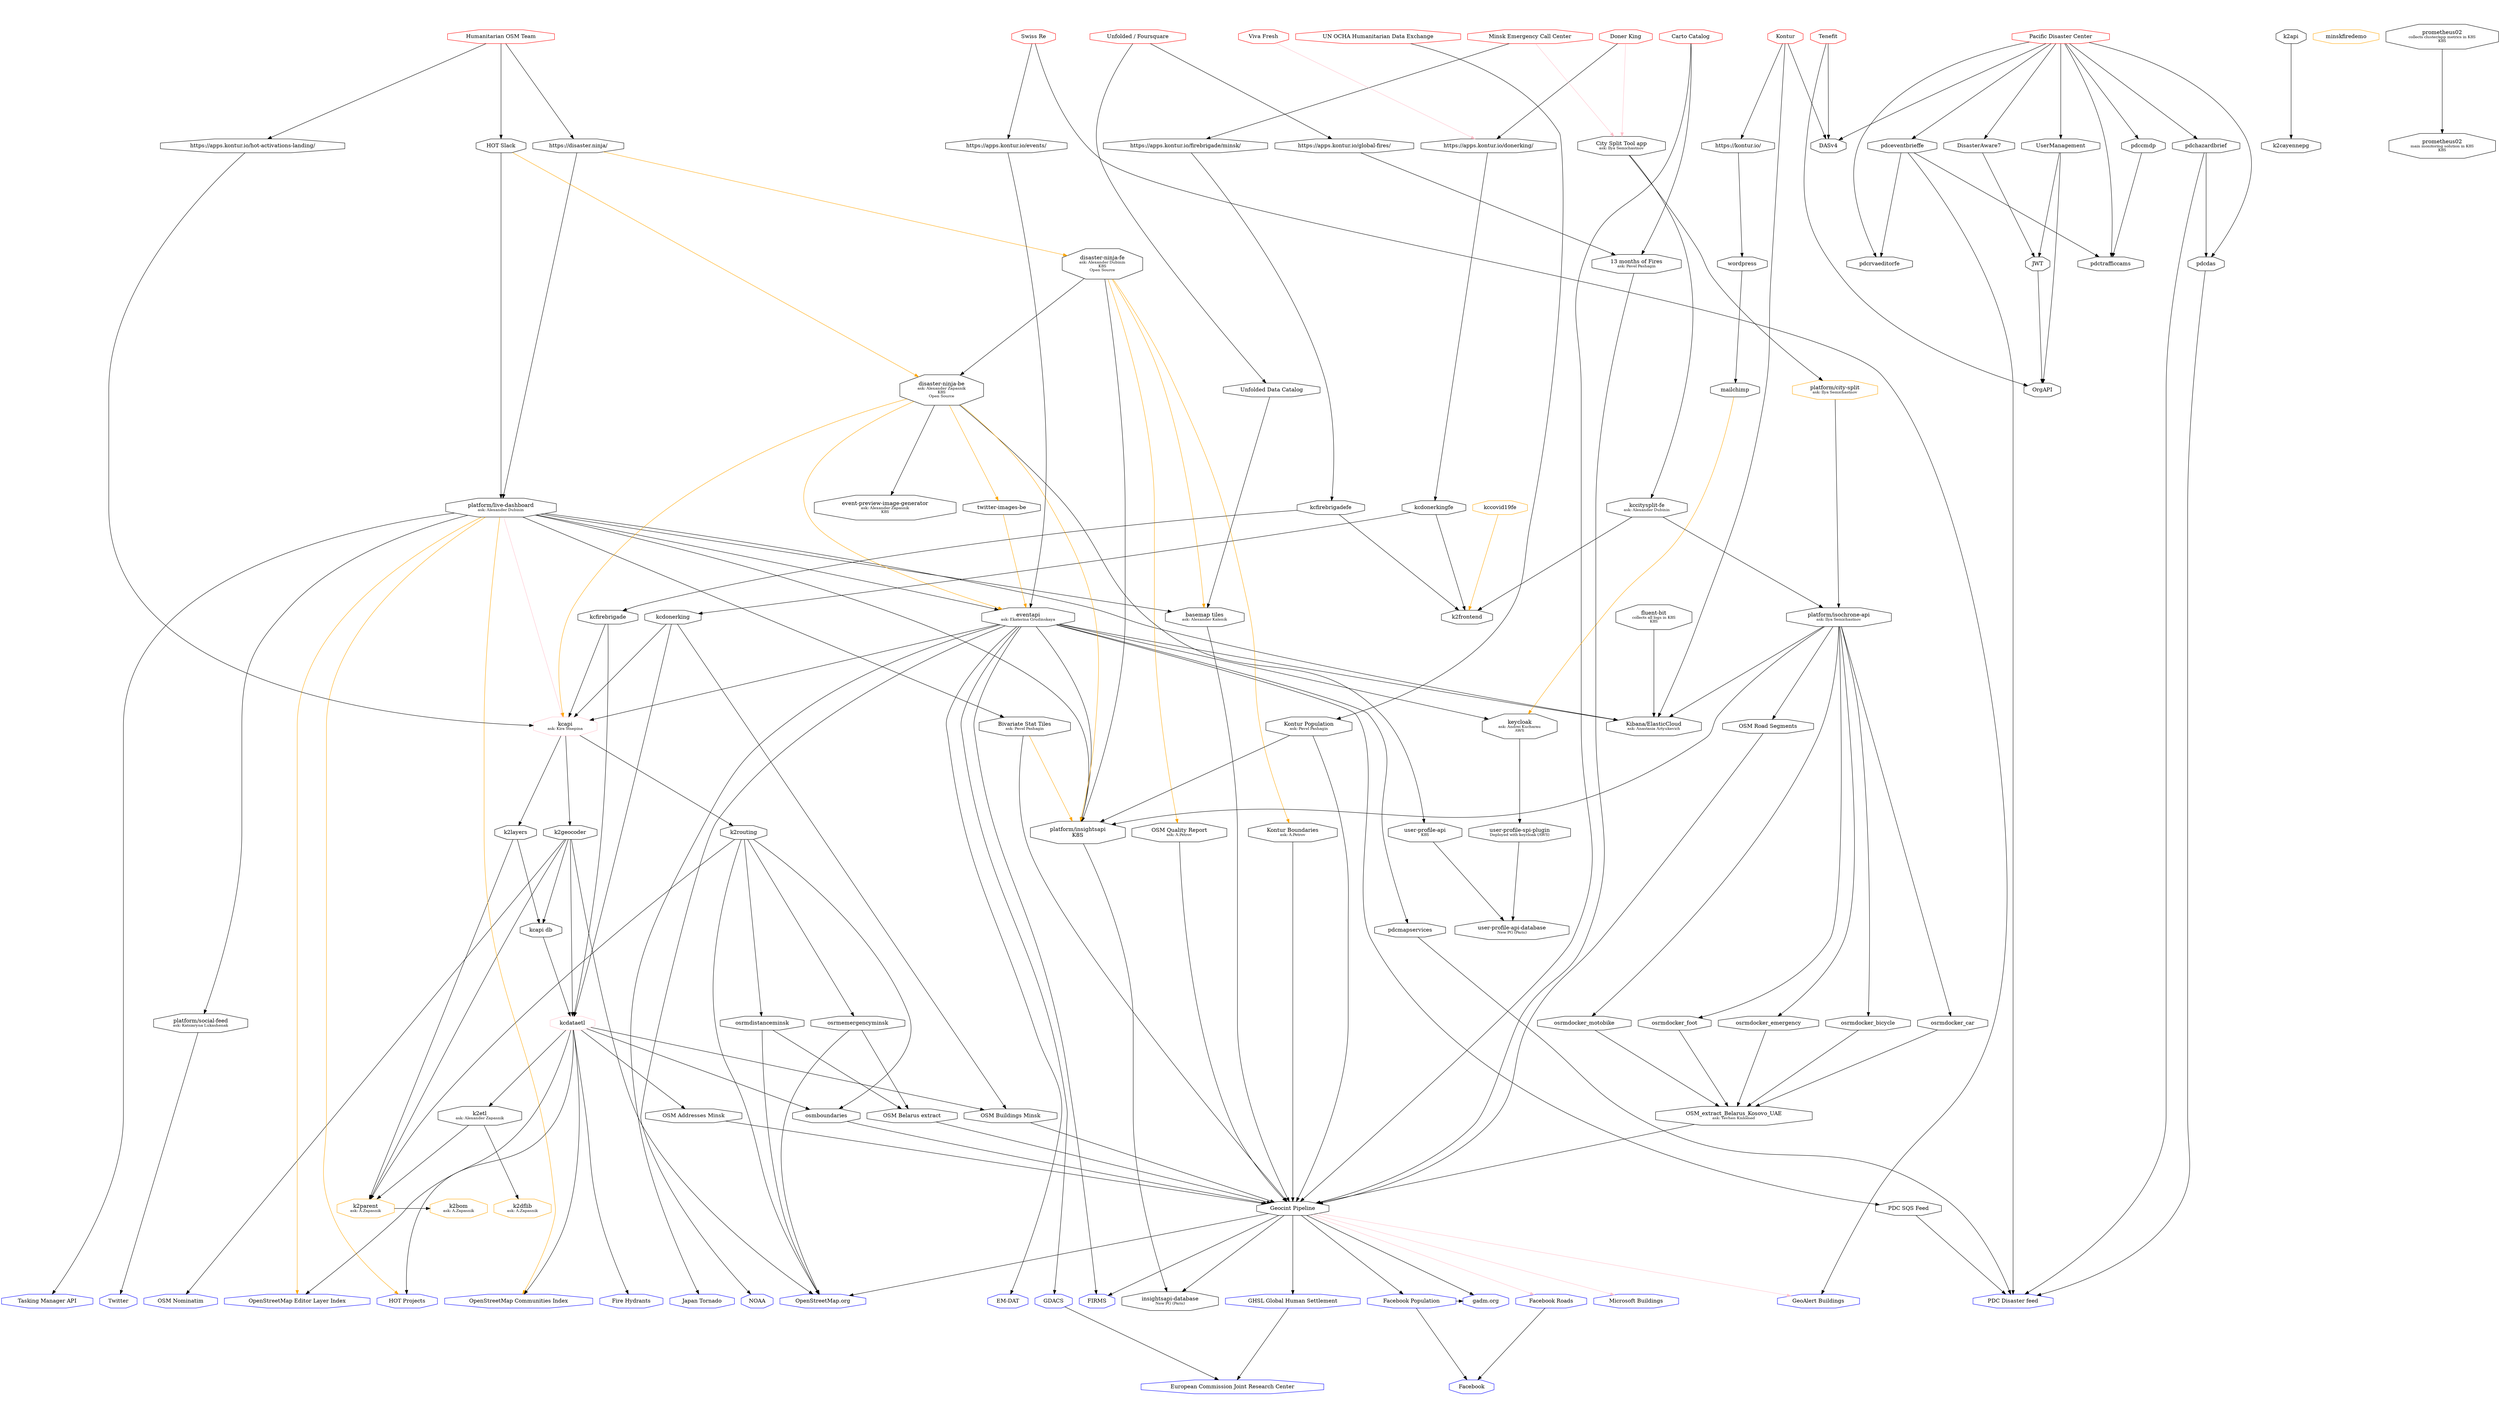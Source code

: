 digraph {
    ratio=0.5625
    #ratio=0.7
    #ratio=1.0407 // 1993:1915
    #ratio=1.42
    maxiter=10000
    #compound=true;
    newrank=true
    edge[minlen=1,weight=1]
    node[shape=octagon]
    // customers
    {
        rank=same;
        HOT [label="Humanitarian OSM Team",color=red]
        PDC [label="Pacific Disaster Center",color=red]
        Tenefit [label="Tenefit",color=red]
        SwissRe [label="Swiss Re",color=red]
        //Vianova [label="Vianova",color=red]
        DonerKing [label="Doner King",color=red]
        mchs [label="Minsk Emergency Call Center",color=red]
        HDX [label="UN OCHA Humanitarian Data Exchange",color=red]
        Kontur [label="Kontur",color=red]
        Vivafresh [label="Viva Fresh",color=red]
        Unfolded [label="Unfolded / Foursquare",color=red]
        cartocatalog [label="Carto Catalog", color=red] //updated 2021-10-08

 //       Craftco [label="craft.co",color=red] -- did not happen

    }
    // user facing
    // external
    {
        rank=same;
        osm [label="OpenStreetMap.org",color=blue]
        twitter [label="Twitter",color=blue]
        facebookpopulation [label="Facebook Population",color=blue]
        facebookroads [label="Facebook Roads",color=blue]
        msbuildings [label="Microsoft Buildings",color=blue]
        geoalertbuildings [label="GeoAlert Buildings",color=blue]
        gdacs [label="GDACS", color=blue]
        ghs [label="GHSL Global Human Settlement",color=blue]
        gadm [label="gadm.org",color=blue]
        hotactivations [label="HOT Projects",color=blue]
        osmlayers [label="OpenStreetMap Editor Layer Index",color=blue]
        osmcommunities [label="OpenStreetMap Communities Index",color=blue]
        pdcdisasters [label="PDC Disaster feed",color=blue]
        taskingmanagerapi [label="Tasking Manager API",color=blue] //new
        firms [label="FIRMS", color=blue] //new
        noaa [label="NOAA", color=blue] //new
        emdat [label="EM-DAT", color=blue] //new
        japantornado [label="Japan Tornado", color=blue] //new??
        firehydrants [label="Fire Hydrants", color=blue] //new
        osmnominatim [label="OSM Nominatim", color=blue]

    }

    {
        rank=same; //updated 2021-10-08
        k2parent [label=<k2parent<BR /><FONT POINT-SIZE="10">ask: A.Zapasnik</FONT>>];
        k2dflib [label=<k2dflib<BR /><FONT POINT-SIZE="10">ask: A.Zapasnik</FONT>>];
        k2bom [label=<k2bom<BR /><FONT POINT-SIZE="10">ask: A.Zapasnik</FONT>>];
    }

    {
        rank=same; //updated 2021-10-08
        osrmemergencyminsk
        osrmdistanceminsk
        osrmdocker_motobike
        osrmdocker_foot
        osrmdocker_emergency
        osrmdocker_bicycle
        osrmdocker_car


    }

    {
        rank=same
        kontur_boundaries [label=<Kontur Boundaries<BR /><FONT POINT-SIZE="10">ask: A.Petrov</FONT>>]
        OSM_quality_report [label=<OSM Quality Report<BR /><FONT POINT-SIZE="10">ask: A.Petrov</FONT>>]
        k2routing
        k2layers
        k2geocoder
    }

    k2geocoder -> osmnominatim
    livedashboard -> osmlayers [color=orange]
    livedashboard -> osmcommunities [color=orange]
    livedashboard -> hotactivations [color=orange]
    livedashboard -> kcapi [color=pink]
    livedashboard -> taskingmanagerapi//new


    "user-profile-api" [label=<user-profile-api<FONT POINT-SIZE="10"><BR />K8S</FONT>>]
    "user-profile-api-database" [label=<user-profile-api-database<FONT POINT-SIZE="10"><BR />New PG (Paris)</FONT>>]
    "user-profile-api" -> "user-profile-api-database"

    "user-profile-spi-plugin" [label=<user-profile-spi-plugin<FONT POINT-SIZE="10"><BR />Deployed with keycloak (AWS)</FONT>>]
    "user-profile-spi-plugin" -> "user-profile-api-database"

    keycloak -> "user-profile-spi-plugin"

    keycloak [label=<keycloak<BR /><FONT POINT-SIZE="10">ask: Andrei Kucharau<BR />AWS</FONT>>]
    eventapi -> keycloak
    mailchimp -> keycloak  [color=orange]

    bivariatestat -> insightsapi [color=orange]

    "basemap tiles"  [label=<basemap tiles<BR /><FONT POINT-SIZE="10">ask: Alexander Kalenik</FONT>>]
    "disaster-ninja-fe" -> "basemap tiles" [color=orange]
    livedashboard -> "basemap tiles" //according to A.Dubinin
    "basemap tiles" -> geocint



    "event-preview-image-generator" [label=<event-preview-image-generator<BR /><FONT POINT-SIZE="10">ask: Alexander Zapasnik<BR />K8S</FONT>>]

    "disaster-ninja-be" [label=<disaster-ninja-be<BR /><FONT POINT-SIZE="10">ask: Alexander Zapasnik<BR />K8S<BR />Open Source</FONT>>]
    "disaster-ninja-fe" [label=<disaster-ninja-fe<BR /><FONT POINT-SIZE="10">ask: Alexander Dubinin<BR />K8S<BR />Open Source</FONT>>]

    "disaster-ninja-fe" ->  "disaster-ninja-be"
    "disaster-ninja-fe" -> kontur_boundaries [color=orange] //updated 2021-10-08
    "disaster-ninja-fe" -> OSM_quality_report [color=orange] //updated 2021-10-08

    "disaster-ninja-be" -> "user-profile-api"
    "disaster-ninja-be" -> "event-preview-image-generator"
    "disaster-ninja-be" -> insightsapi [color=orange]//Accrding to Katya L
    "disaster-ninja-fe" -> insightsapi //according to Sasha Dubinin
    "disaster-ninja-be" -> kcapi [color=orange]
    "disaster-ninja-be" -> eventapi [color=orange]

    "disaster-ninja-be" -> "twitter-images-be" [color=orange]
    "twitter-images-be" -> eventapi [color=orange]

    "HOT Slack" -> "disaster-ninja-be" [color=orange]
    //"disaster-ninja-be" -> socialfeed

    disasterninja -> "disaster-ninja-fe" [color=orange]


    gdacs -> jrc
    ghs -> jrc
    facebookpopulation -> facebook
    facebookroads -> facebook
    SwissRe -> geoalertbuildings
    jrc [label="European Commission Joint Research Center",color=blue]
    facebook [label="Facebook",color=blue]
    {
        rank=same;
        donerkingapp [label="https://apps.kontur.io/donerking/"]
        disasterninja [label="https://disaster.ninja/"]
        eventapiprod [label="https://apps.kontur.io/events/"]
        //vianovamap [label="https://adhoc.kontur.io/vianovamap/",color=orange]
        mchsapp [label="https://apps.kontur.io/firebrigade/minsk/"]
        konturwebsite [label="https://kontur.io/"]
        globalfires [label="https://apps.kontur.io/global-fires/"]
        hotlandingpage [label="https://apps.kontur.io/hot-activations-landing/"]
        "HOT Slack"
        UserManagement
        DisasterAware7
        DASv4

    }
    HOT -> disasterninja
    HOT -> hotlandingpage //new
    HOT -> "HOT Slack"
    "HOT Slack" ->  livedashboard
    SwissRe -> eventapiprod
    //Craftco -> eventapiprod [color=pink]
    //Vianova -> vianovamap

    Unfolded -> globalfires
    Unfolded -> "Unfolded Data Catalog" //updated 2021-10-08
    "Unfolded Data Catalog" -> "basemap tiles" //updated 2021-10-08
    globalfires -> "13 months of Fires"
    "13 months of Fires"  [label=<13 months of Fires<BR /><FONT POINT-SIZE="10">ask: Pavel Pashagin</FONT>>]

    "13 months of Fires" -> geocint
    geocint -> firms

    cartocatalog -> "13 months of Fires"//updated 2021-10-08
    cartocatalog -> geocint //updated 2021-10-08

    livedashboard [label="platform/live-dashboard"][label=<platform/live-dashboard<BR /><FONT POINT-SIZE="10">ask: Alexander Dubinin</FONT>>]
    disasterninja -> livedashboard
    livedashboard -> eventapi
    /*livedashboard -> populationapi [color=pink]*/ //new delete
    livedashboard -> insightsapi //new
    eventapiprod -> eventapi
    hotlandingpage -> kcapi //new
    socialfeed [label="platform/social-feed"][label=<platform/social-feed<BR /><FONT POINT-SIZE="10">ask: Katsiaryna Lukashenak</FONT>>]
    livedashboard -> socialfeed
    socialfeed -> twitter
    CSTAPP [label=<City Split Tool app<BR /><FONT POINT-SIZE="10">ask: Ilya Semichastnov</FONT>>]
    mchs -> CSTAPP[color=pink]
    DonerKing -> CSTAPP [color=pink]
    citysplit [label="platform/city-split",color=orange][label=<platform/city-split<BR /><FONT POINT-SIZE="10">ask: Ilya Semichastnov</FONT>>]

    CSTAPP -> citysplit
    isochroneapi [label=<platform/isochrone-api<BR /><FONT POINT-SIZE="10">ask: Ilya Semichastnov</FONT>>]
    citysplit -> isochroneapi
    insightsapi [label=<platform/insightsapi<BR />K8S>] //new
    insightsapi -> "insightsapi-database"
    "insightsapi-database" [label=<insightsapi-database<FONT POINT-SIZE="10"><BR />New PG (Paris)</FONT>>]
    /*populationapi [label="platform/population-api"]
    isochroneapi -> populationapi
    populationapi -> konturpopulation*/
    //insightsapi -> konturpopulation //new
    konturpopulation -> insightsapi // updated 2021-10-08
    isochroneapi -> insightsapi //new

    //insightsapi -> k2etl //new ??-no connection according to A.Kalenik
    eventapi -> insightsapi //new
    isochroneapi -> osmroadsegments
    osmroadsegments -> geocint
    buildingsminsk -> geocint
    addressesminsk -> geocint
    {
    // Global datasets
        rank=same;
        bivariatestat [label="Bivariate Stat Tiles"] [label=<Bivariate Stat Tiles<BR /><FONT POINT-SIZE="10">ask: Pavel Pashagin</FONT>>]
        osmroadsegments [label="OSM Road Segments"]
        konturpopulation [label=<Kontur Population<BR /><FONT POINT-SIZE="10">ask: Pavel Pashagin</FONT>>]

    }
    {
    // Minsk datasets
        rank=same;
        addressesminsk [label="OSM Addresses Minsk"]
        buildingsminsk [label="OSM Buildings Minsk"]
        belarusosmpbf [label="OSM Belarus extract"]
        pdsdataset  [label=<OSM_extract_Belarus_Kosovo_UAE<BR /><FONT POINT-SIZE="10">ask: Yevhen Kislomed</FONT>>]//Area of interest updated 2021-10-08

    }
    livedashboard -> bivariatestat
    bivariatestat -> geocint
    belarusosmpbf -> geocint
    pdsdataset -> geocint //updated 2021-10-08
        osrmdocker_foot -> pdsdataset //updated 2021-10-08
    osrmdocker_bicycle -> pdsdataset //updated 2021-10-08
    osrmdocker_car -> pdsdataset //updated 2021-10-08
    osrmdocker_emergency -> pdsdataset //updated 2021-10-08
    osrmdocker_motobike -> pdsdataset //updated 2021-10-08
    isochroneapi -> osrmdocker_foot  //updated 2021-10-08
    isochroneapi -> osrmdocker_bicycle //updated 2021-10-08
    isochroneapi -> osrmdocker_car //updated 2021-10-08
    isochroneapi -> osrmdocker_emergency //updated 2021-10-08
    isochroneapi -> osrmdocker_motobike   //updated 2021-10-08

    osrmemergencyminsk -> belarusosmpbf
    osrmdistanceminsk -> belarusosmpbf
    konturpopulation -> geocint
    HDX -> konturpopulation
    //bivariatemanagement [label="platform/experiments/bivariate-layer-management"] //accrding to A.Dubinin
    //vianovamap -> bivariatemanagement
    //vianovamap -> konturpopulation
    //bivariatemanagement -> bivariatestat [color=pink]
    //bivariatemanagement -> insightsapi //new
    geocint [label="Geocint Pipeline"]
    geocint -> osm
    geocint -> facebookpopulation
    facebookpopulation -> gadm
    geocint -> gadm
    geocint -> ghs
    geocint -> facebookroads [color=pink]
    geocint -> msbuildings [color=pink]
    geocint -> geoalertbuildings [color=pink]
    geocint -> "insightsapi-database"
    kontur_boundaries -> geocint //updates 2021-10-08
    OSM_quality_report -> geocint //updated 2021-10-08 Sasha Petrov

    osmboundaries
    osmboundaries -> geocint
    kcdataetl -> osmboundaries

    //grafana [label="Grafana on Geocint"]
    //Kontur -> grafana
    //socialfeed -> grafana
    kccitysplitfe [label=<kccitysplit-fe<BR /><FONT POINT-SIZE="10">ask: Alexander Dubinin</FONT>>]
    kccitysplitfe -> isochroneapi
    CSTAPP -> kccitysplitfe
    kccovid19fe [color=orange]
    eventapi [label=<eventapi<BR /><FONT POINT-SIZE="10">ask: Ekaterina Grudinskaya</FONT>>]
    kcapi  [label=<kcapi<BR /><FONT POINT-SIZE="10">ask: Kira Stsepina</FONT>>]
    eventapi -> gdacs
    eventapi -> firms //new
    eventapi -> noaa //new
    eventapi -> emdat //new
    eventapi -> japantornado //new
    DonerKing -> donerkingapp
    Vivafresh -> donerkingapp [color=pink]
    eventapi -> kcapi
    kcdonerkingfe
    donerkingapp -> kcdonerkingfe
    kcdonerking
    kcdonerkingfe -> kcdonerking
    kcdonerking -> buildingsminsk
    kcdataetl [color=pink]
    kcdonerking -> kcdataetl
    kcfirebrigade -> kcdataetl
    kcdataetl -> hotactivations
//    hotactivations -> HOT
    kcdataetl -> osmcommunities
    kcdataetl -> osmlayers
    kcdataetl -> addressesminsk
    kcdataetl -> buildingsminsk
    kcdataetl -> k2etl
    kcdataetl -> firehydrants //
    mchs -> mchsapp
    kcfirebrigadefe
    mchsapp -> kcfirebrigadefe
    kcfirebrigade
    kcfirebrigadefe -> kcfirebrigade
    kcapi [color=pink]
    kcdonerking -> kcapi
    kcfirebrigade -> kcapi
    pdcsqs [label="PDC SQS Feed"]
    eventapi -> pdcsqs
    pdcsqs -> pdcdisasters

    eventapi -> pdcmapservices
    pdcmapservices -> pdcdisasters
    k2etl [label=<k2etl<BR /><FONT POINT-SIZE="10">ask: Alexander Zapasnik</FONT>>]
    /*k2etl -> osm //new
    k2etl -> hotactivations //new
    k2etl -> osmlayers //new
    k2etl -> osmcommunities //new
    k2etk -> firehydrants //new*/
    k2layers
    /*kcdonerking -> k2layers //new deleted
    kcfirebrigade -> k2layers*/ //new deleted
    //k2layers -> k2dataetl
    k2dflib [color=orange]
    k2parent [color=orange]
    k2bom [color=orange]

    k2etl -> k2parent // update 2021-10-8
    k2parent -> k2bom // update 2021-10-8
    k2routing -> k2parent // update 2021-10-8
    k2geocoder -> k2parent // update 2021-10-8
    k2layers -> k2parent // update 2021-10-8
    k2etl -> k2dflib // update 2021-10-8

    k2layers
    kcapi -> k2layers

    k2layers -> "kcapi db"

    k2geocoder -> "kcapi db"

    "kcapi db" -> kcdataetl


    k2cayennepg
    k2api
    k2api -> k2cayennepg
    //k2themeprovider //it is part of k2frontend platform
    //k2frontend -> k2themeprovider
    //k2mocktool //dead according to A.Dubinin
    //k2frontend -> k2mocktool
    minskfiredemo [color=orange]
    k2routing
    kcapi -> k2routing
    k2routing -> osm
    //isochroneapi -> k2routing / updated 2021-10-8 accoding to Ilya S.
    k2routing -> osrmemergencyminsk
    k2routing -> osmboundaries// accoring to A.Kalenik
    osrmemergencyminsk -> osm
    k2routing -> osrmdistanceminsk
    osrmdistanceminsk -> osm
    k2geocoder
    kcapi -> k2geocoder
    k2geocoder -> osm
    k2geocoder -> kcdataetl
    k2frontend
    kcdonerkingfe -> k2frontend
    kcfirebrigadefe -> k2frontend
    kccitysplitfe -> k2frontend
    kccovid19fe -> k2frontend [color=orange]
    pdcrvaeditorfe
    PDC -> pdcrvaeditorfe
    pdceventbrieffe
    PDC -> pdceventbrieffe
    pdceventbrieffe -> pdcdisasters
    pdceventbrieffe -> pdcrvaeditorfe
    pdchazardbrief
    PDC -> pdchazardbrief
    pdchazardbrief -> pdcdas
    pdchazardbrief -> pdcdisasters
    pdcdas
    PDC -> pdcdas
    pdcdas -> pdcdisasters
    pdctrafficcams
    PDC -> pdctrafficcams
    pdceventbrieffe -> pdctrafficcams
    PDC -> pdccmdp -> pdctrafficcams
    Tenefit -> OrgAPI // update 2021-10-8
    PDC -> UserManagement -> JWT         // update 2021-10-8
    UserManagement -> OrgAPI // update 2021-10-8
    PDC -> DisasterAware7 -> JWT -> OrgAPI // update 2021-10-8
    PDC -> DASv4 // update 2021-10-8
    Tenefit -> DASv4 // update 2021-10-8
    Kontur -> DASv4 // update 2021-10-8
    Kontur -> konturwebsite
    //konturioui
    // konturioui
    konturwebsite -> wordpress

    wordpress -> mailchimp

    "prometheus02" [label=<prometheus02<FONT POINT-SIZE="10"><BR />collects cluster/app metrics in K8S<BR />K8S</FONT>>]
    "grafana02" [label=<prometheus02<FONT POINT-SIZE="10"><BR />main monitoring solution in K8S<BR />K8S</FONT>>]
    "prometheus02" -> grafana02

    "fluent-bit" [label=<fluent-bit<FONT POINT-SIZE="10"><BR />collects all logs in K8S<BR />K8S</FONT>>]
    "fluent-bit" -> kibana

    kibana [label=<Kibana/ElasticCloud<BR /><FONT POINT-SIZE="10">ask: Anastasia Artyukevich</FONT>>]
    Kontur -> kibana //updated 2021-10-08
    livedashboard -> kibana //updated 2021-10-08
    eventapi -> kibana//updated 2021-10-08
    isochroneapi -> kibana//updated 2021-10-08

    //konturiorest
    //konturioui -> konturiorest
    # eventproxy [label="platform/event-proxy",color=orange]
    # livedashboard -> eventproxy [color=orange]
    # eventproxy -> gdacs [color=orange]
    # eventproxy -> /*gra*/fana [color=orange]
}
